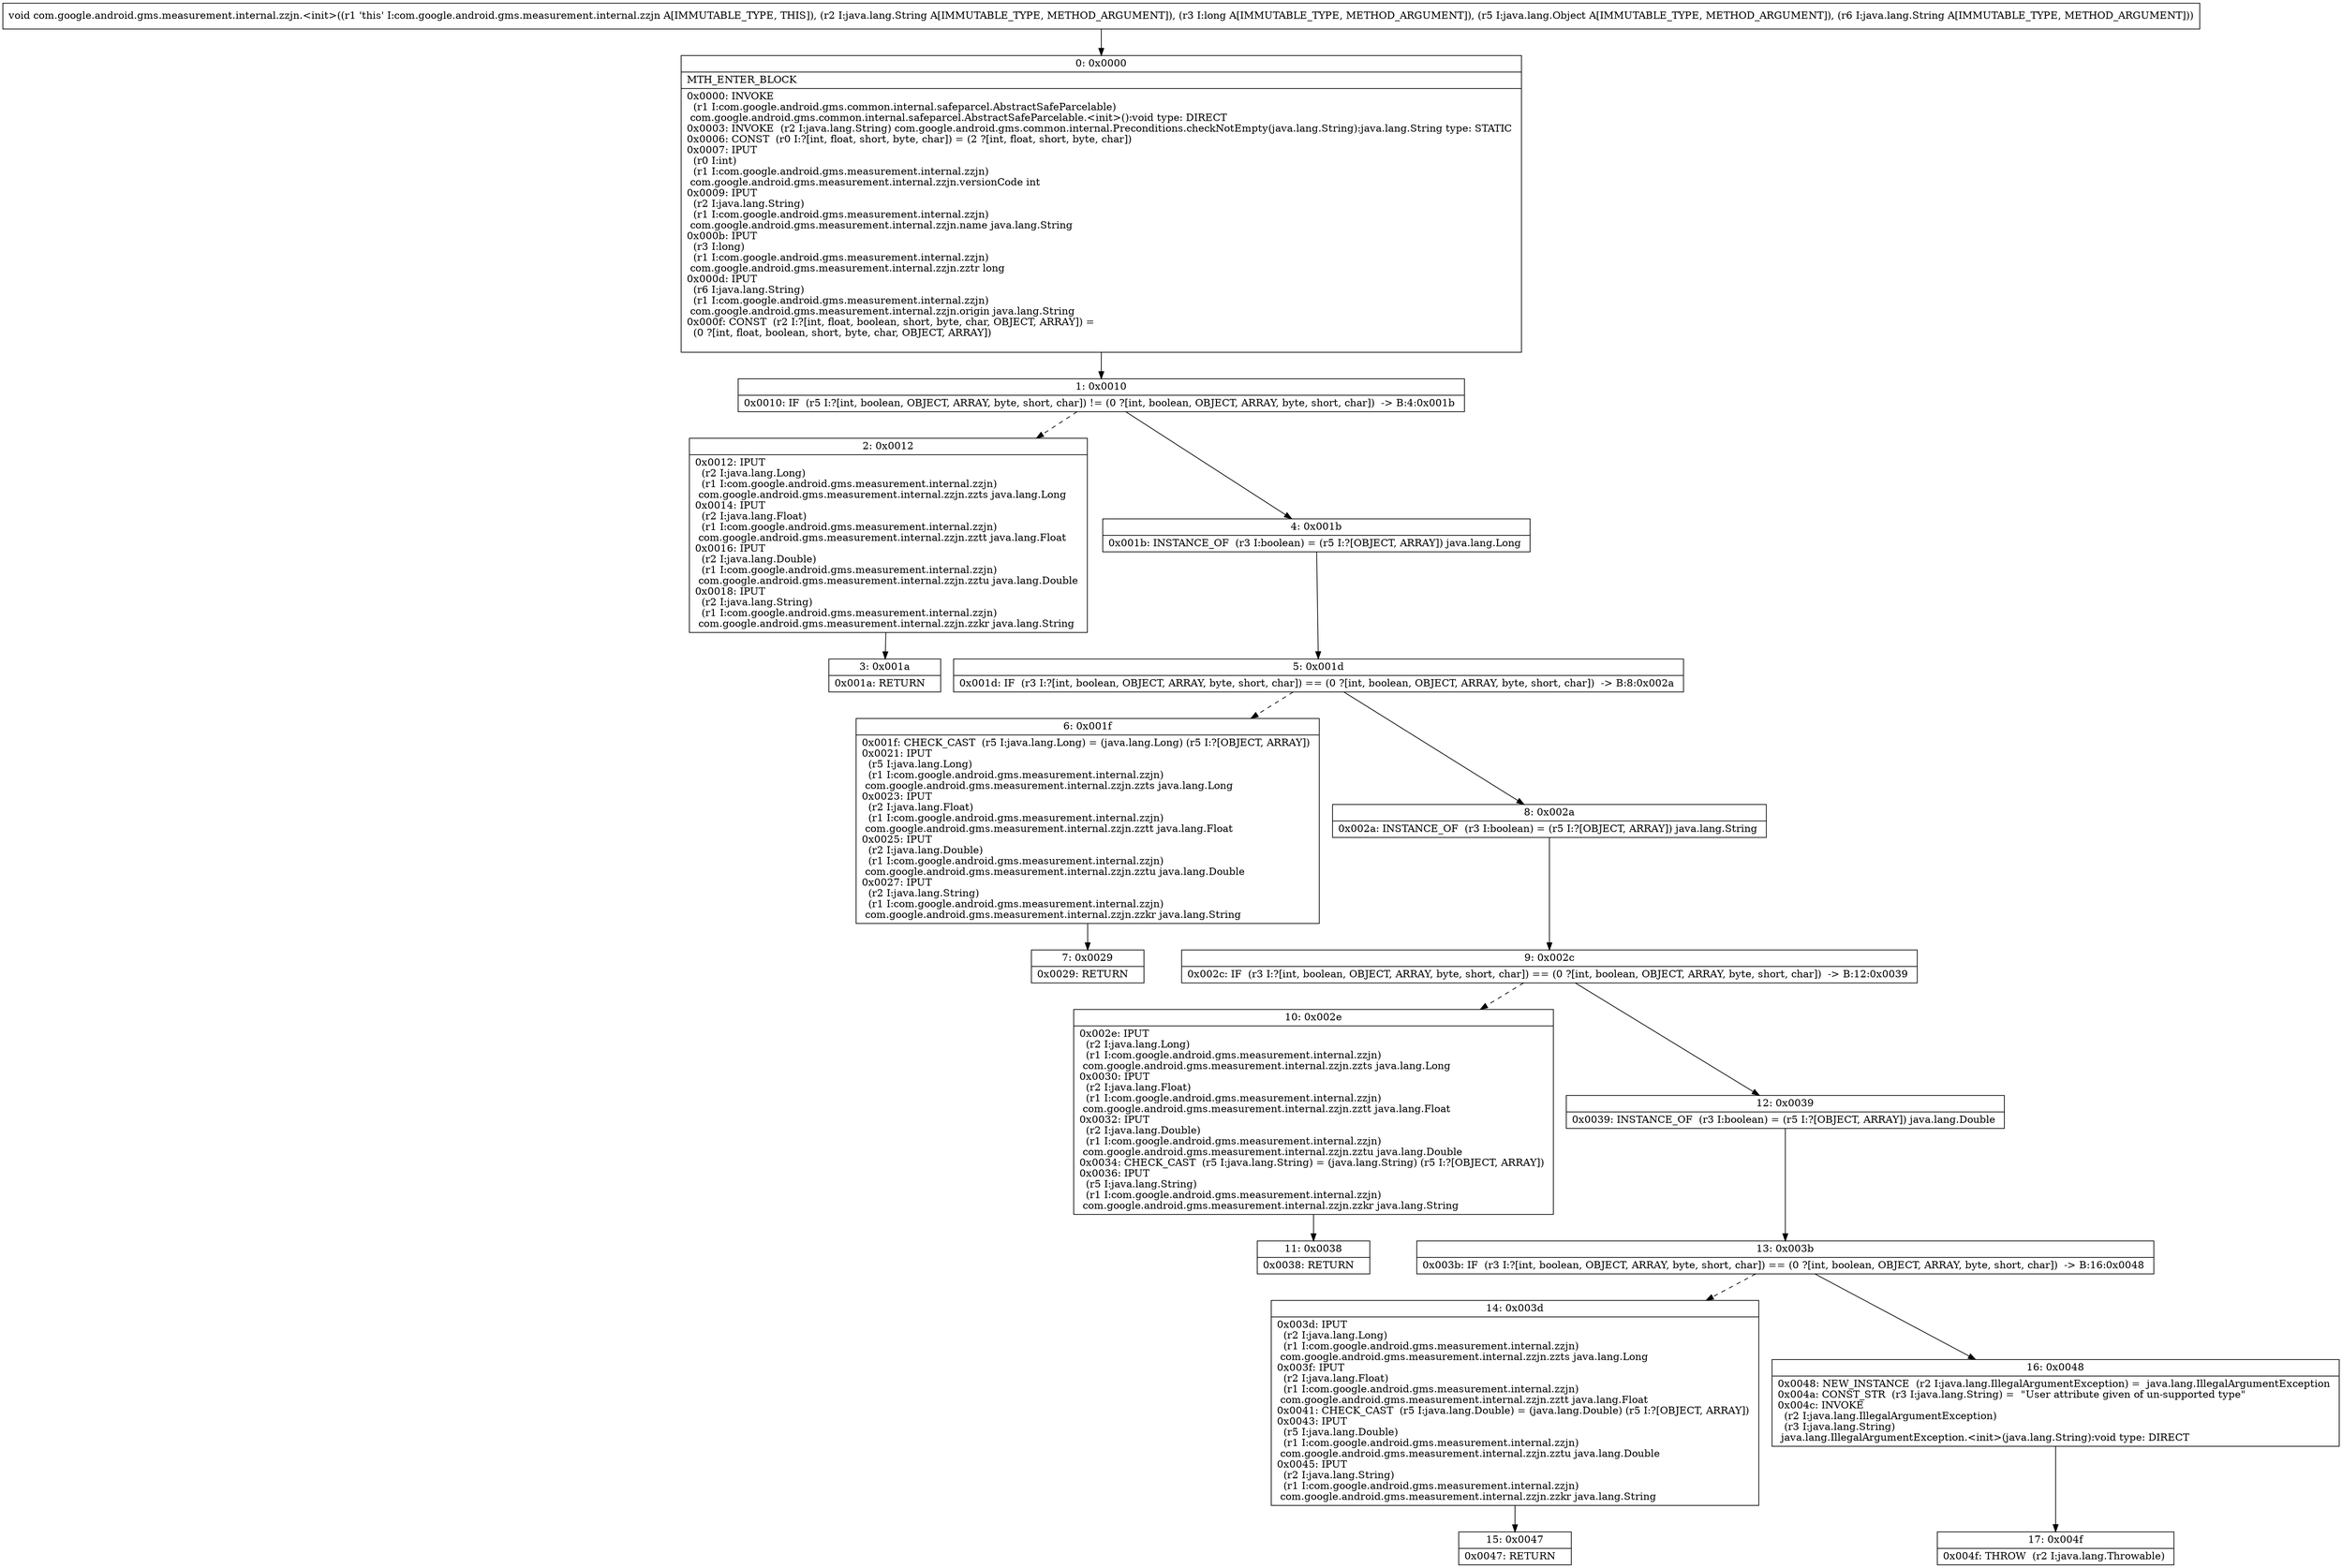 digraph "CFG forcom.google.android.gms.measurement.internal.zzjn.\<init\>(Ljava\/lang\/String;JLjava\/lang\/Object;Ljava\/lang\/String;)V" {
Node_0 [shape=record,label="{0\:\ 0x0000|MTH_ENTER_BLOCK\l|0x0000: INVOKE  \l  (r1 I:com.google.android.gms.common.internal.safeparcel.AbstractSafeParcelable)\l com.google.android.gms.common.internal.safeparcel.AbstractSafeParcelable.\<init\>():void type: DIRECT \l0x0003: INVOKE  (r2 I:java.lang.String) com.google.android.gms.common.internal.Preconditions.checkNotEmpty(java.lang.String):java.lang.String type: STATIC \l0x0006: CONST  (r0 I:?[int, float, short, byte, char]) = (2 ?[int, float, short, byte, char]) \l0x0007: IPUT  \l  (r0 I:int)\l  (r1 I:com.google.android.gms.measurement.internal.zzjn)\l com.google.android.gms.measurement.internal.zzjn.versionCode int \l0x0009: IPUT  \l  (r2 I:java.lang.String)\l  (r1 I:com.google.android.gms.measurement.internal.zzjn)\l com.google.android.gms.measurement.internal.zzjn.name java.lang.String \l0x000b: IPUT  \l  (r3 I:long)\l  (r1 I:com.google.android.gms.measurement.internal.zzjn)\l com.google.android.gms.measurement.internal.zzjn.zztr long \l0x000d: IPUT  \l  (r6 I:java.lang.String)\l  (r1 I:com.google.android.gms.measurement.internal.zzjn)\l com.google.android.gms.measurement.internal.zzjn.origin java.lang.String \l0x000f: CONST  (r2 I:?[int, float, boolean, short, byte, char, OBJECT, ARRAY]) = \l  (0 ?[int, float, boolean, short, byte, char, OBJECT, ARRAY])\l \l}"];
Node_1 [shape=record,label="{1\:\ 0x0010|0x0010: IF  (r5 I:?[int, boolean, OBJECT, ARRAY, byte, short, char]) != (0 ?[int, boolean, OBJECT, ARRAY, byte, short, char])  \-\> B:4:0x001b \l}"];
Node_2 [shape=record,label="{2\:\ 0x0012|0x0012: IPUT  \l  (r2 I:java.lang.Long)\l  (r1 I:com.google.android.gms.measurement.internal.zzjn)\l com.google.android.gms.measurement.internal.zzjn.zzts java.lang.Long \l0x0014: IPUT  \l  (r2 I:java.lang.Float)\l  (r1 I:com.google.android.gms.measurement.internal.zzjn)\l com.google.android.gms.measurement.internal.zzjn.zztt java.lang.Float \l0x0016: IPUT  \l  (r2 I:java.lang.Double)\l  (r1 I:com.google.android.gms.measurement.internal.zzjn)\l com.google.android.gms.measurement.internal.zzjn.zztu java.lang.Double \l0x0018: IPUT  \l  (r2 I:java.lang.String)\l  (r1 I:com.google.android.gms.measurement.internal.zzjn)\l com.google.android.gms.measurement.internal.zzjn.zzkr java.lang.String \l}"];
Node_3 [shape=record,label="{3\:\ 0x001a|0x001a: RETURN   \l}"];
Node_4 [shape=record,label="{4\:\ 0x001b|0x001b: INSTANCE_OF  (r3 I:boolean) = (r5 I:?[OBJECT, ARRAY]) java.lang.Long \l}"];
Node_5 [shape=record,label="{5\:\ 0x001d|0x001d: IF  (r3 I:?[int, boolean, OBJECT, ARRAY, byte, short, char]) == (0 ?[int, boolean, OBJECT, ARRAY, byte, short, char])  \-\> B:8:0x002a \l}"];
Node_6 [shape=record,label="{6\:\ 0x001f|0x001f: CHECK_CAST  (r5 I:java.lang.Long) = (java.lang.Long) (r5 I:?[OBJECT, ARRAY]) \l0x0021: IPUT  \l  (r5 I:java.lang.Long)\l  (r1 I:com.google.android.gms.measurement.internal.zzjn)\l com.google.android.gms.measurement.internal.zzjn.zzts java.lang.Long \l0x0023: IPUT  \l  (r2 I:java.lang.Float)\l  (r1 I:com.google.android.gms.measurement.internal.zzjn)\l com.google.android.gms.measurement.internal.zzjn.zztt java.lang.Float \l0x0025: IPUT  \l  (r2 I:java.lang.Double)\l  (r1 I:com.google.android.gms.measurement.internal.zzjn)\l com.google.android.gms.measurement.internal.zzjn.zztu java.lang.Double \l0x0027: IPUT  \l  (r2 I:java.lang.String)\l  (r1 I:com.google.android.gms.measurement.internal.zzjn)\l com.google.android.gms.measurement.internal.zzjn.zzkr java.lang.String \l}"];
Node_7 [shape=record,label="{7\:\ 0x0029|0x0029: RETURN   \l}"];
Node_8 [shape=record,label="{8\:\ 0x002a|0x002a: INSTANCE_OF  (r3 I:boolean) = (r5 I:?[OBJECT, ARRAY]) java.lang.String \l}"];
Node_9 [shape=record,label="{9\:\ 0x002c|0x002c: IF  (r3 I:?[int, boolean, OBJECT, ARRAY, byte, short, char]) == (0 ?[int, boolean, OBJECT, ARRAY, byte, short, char])  \-\> B:12:0x0039 \l}"];
Node_10 [shape=record,label="{10\:\ 0x002e|0x002e: IPUT  \l  (r2 I:java.lang.Long)\l  (r1 I:com.google.android.gms.measurement.internal.zzjn)\l com.google.android.gms.measurement.internal.zzjn.zzts java.lang.Long \l0x0030: IPUT  \l  (r2 I:java.lang.Float)\l  (r1 I:com.google.android.gms.measurement.internal.zzjn)\l com.google.android.gms.measurement.internal.zzjn.zztt java.lang.Float \l0x0032: IPUT  \l  (r2 I:java.lang.Double)\l  (r1 I:com.google.android.gms.measurement.internal.zzjn)\l com.google.android.gms.measurement.internal.zzjn.zztu java.lang.Double \l0x0034: CHECK_CAST  (r5 I:java.lang.String) = (java.lang.String) (r5 I:?[OBJECT, ARRAY]) \l0x0036: IPUT  \l  (r5 I:java.lang.String)\l  (r1 I:com.google.android.gms.measurement.internal.zzjn)\l com.google.android.gms.measurement.internal.zzjn.zzkr java.lang.String \l}"];
Node_11 [shape=record,label="{11\:\ 0x0038|0x0038: RETURN   \l}"];
Node_12 [shape=record,label="{12\:\ 0x0039|0x0039: INSTANCE_OF  (r3 I:boolean) = (r5 I:?[OBJECT, ARRAY]) java.lang.Double \l}"];
Node_13 [shape=record,label="{13\:\ 0x003b|0x003b: IF  (r3 I:?[int, boolean, OBJECT, ARRAY, byte, short, char]) == (0 ?[int, boolean, OBJECT, ARRAY, byte, short, char])  \-\> B:16:0x0048 \l}"];
Node_14 [shape=record,label="{14\:\ 0x003d|0x003d: IPUT  \l  (r2 I:java.lang.Long)\l  (r1 I:com.google.android.gms.measurement.internal.zzjn)\l com.google.android.gms.measurement.internal.zzjn.zzts java.lang.Long \l0x003f: IPUT  \l  (r2 I:java.lang.Float)\l  (r1 I:com.google.android.gms.measurement.internal.zzjn)\l com.google.android.gms.measurement.internal.zzjn.zztt java.lang.Float \l0x0041: CHECK_CAST  (r5 I:java.lang.Double) = (java.lang.Double) (r5 I:?[OBJECT, ARRAY]) \l0x0043: IPUT  \l  (r5 I:java.lang.Double)\l  (r1 I:com.google.android.gms.measurement.internal.zzjn)\l com.google.android.gms.measurement.internal.zzjn.zztu java.lang.Double \l0x0045: IPUT  \l  (r2 I:java.lang.String)\l  (r1 I:com.google.android.gms.measurement.internal.zzjn)\l com.google.android.gms.measurement.internal.zzjn.zzkr java.lang.String \l}"];
Node_15 [shape=record,label="{15\:\ 0x0047|0x0047: RETURN   \l}"];
Node_16 [shape=record,label="{16\:\ 0x0048|0x0048: NEW_INSTANCE  (r2 I:java.lang.IllegalArgumentException) =  java.lang.IllegalArgumentException \l0x004a: CONST_STR  (r3 I:java.lang.String) =  \"User attribute given of un\-supported type\" \l0x004c: INVOKE  \l  (r2 I:java.lang.IllegalArgumentException)\l  (r3 I:java.lang.String)\l java.lang.IllegalArgumentException.\<init\>(java.lang.String):void type: DIRECT \l}"];
Node_17 [shape=record,label="{17\:\ 0x004f|0x004f: THROW  (r2 I:java.lang.Throwable) \l}"];
MethodNode[shape=record,label="{void com.google.android.gms.measurement.internal.zzjn.\<init\>((r1 'this' I:com.google.android.gms.measurement.internal.zzjn A[IMMUTABLE_TYPE, THIS]), (r2 I:java.lang.String A[IMMUTABLE_TYPE, METHOD_ARGUMENT]), (r3 I:long A[IMMUTABLE_TYPE, METHOD_ARGUMENT]), (r5 I:java.lang.Object A[IMMUTABLE_TYPE, METHOD_ARGUMENT]), (r6 I:java.lang.String A[IMMUTABLE_TYPE, METHOD_ARGUMENT])) }"];
MethodNode -> Node_0;
Node_0 -> Node_1;
Node_1 -> Node_2[style=dashed];
Node_1 -> Node_4;
Node_2 -> Node_3;
Node_4 -> Node_5;
Node_5 -> Node_6[style=dashed];
Node_5 -> Node_8;
Node_6 -> Node_7;
Node_8 -> Node_9;
Node_9 -> Node_10[style=dashed];
Node_9 -> Node_12;
Node_10 -> Node_11;
Node_12 -> Node_13;
Node_13 -> Node_14[style=dashed];
Node_13 -> Node_16;
Node_14 -> Node_15;
Node_16 -> Node_17;
}

